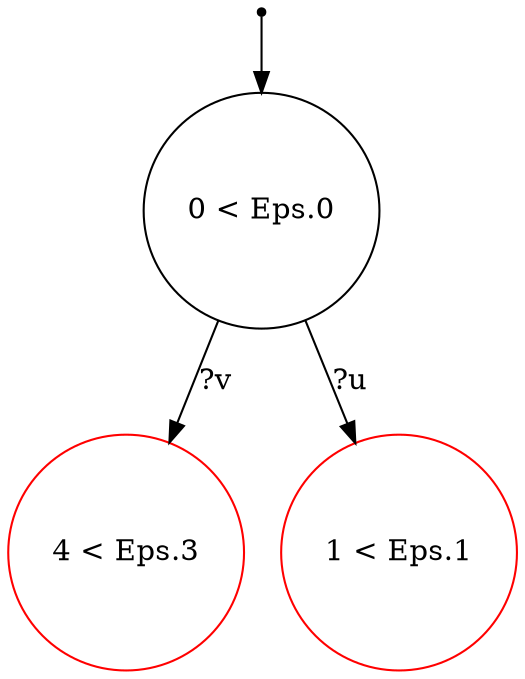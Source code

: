 digraph {
 node [shape=point] ENTRY
 node [shape=circle]
4 [label="4 < Eps.3
" color="red"]
1 [label="1 < Eps.1
" color="red"]
0 [label="0 < Eps.0
"]
ENTRY -> 0
0 -> 1 [label="?u"]
0 -> 4 [label="?v"]

}